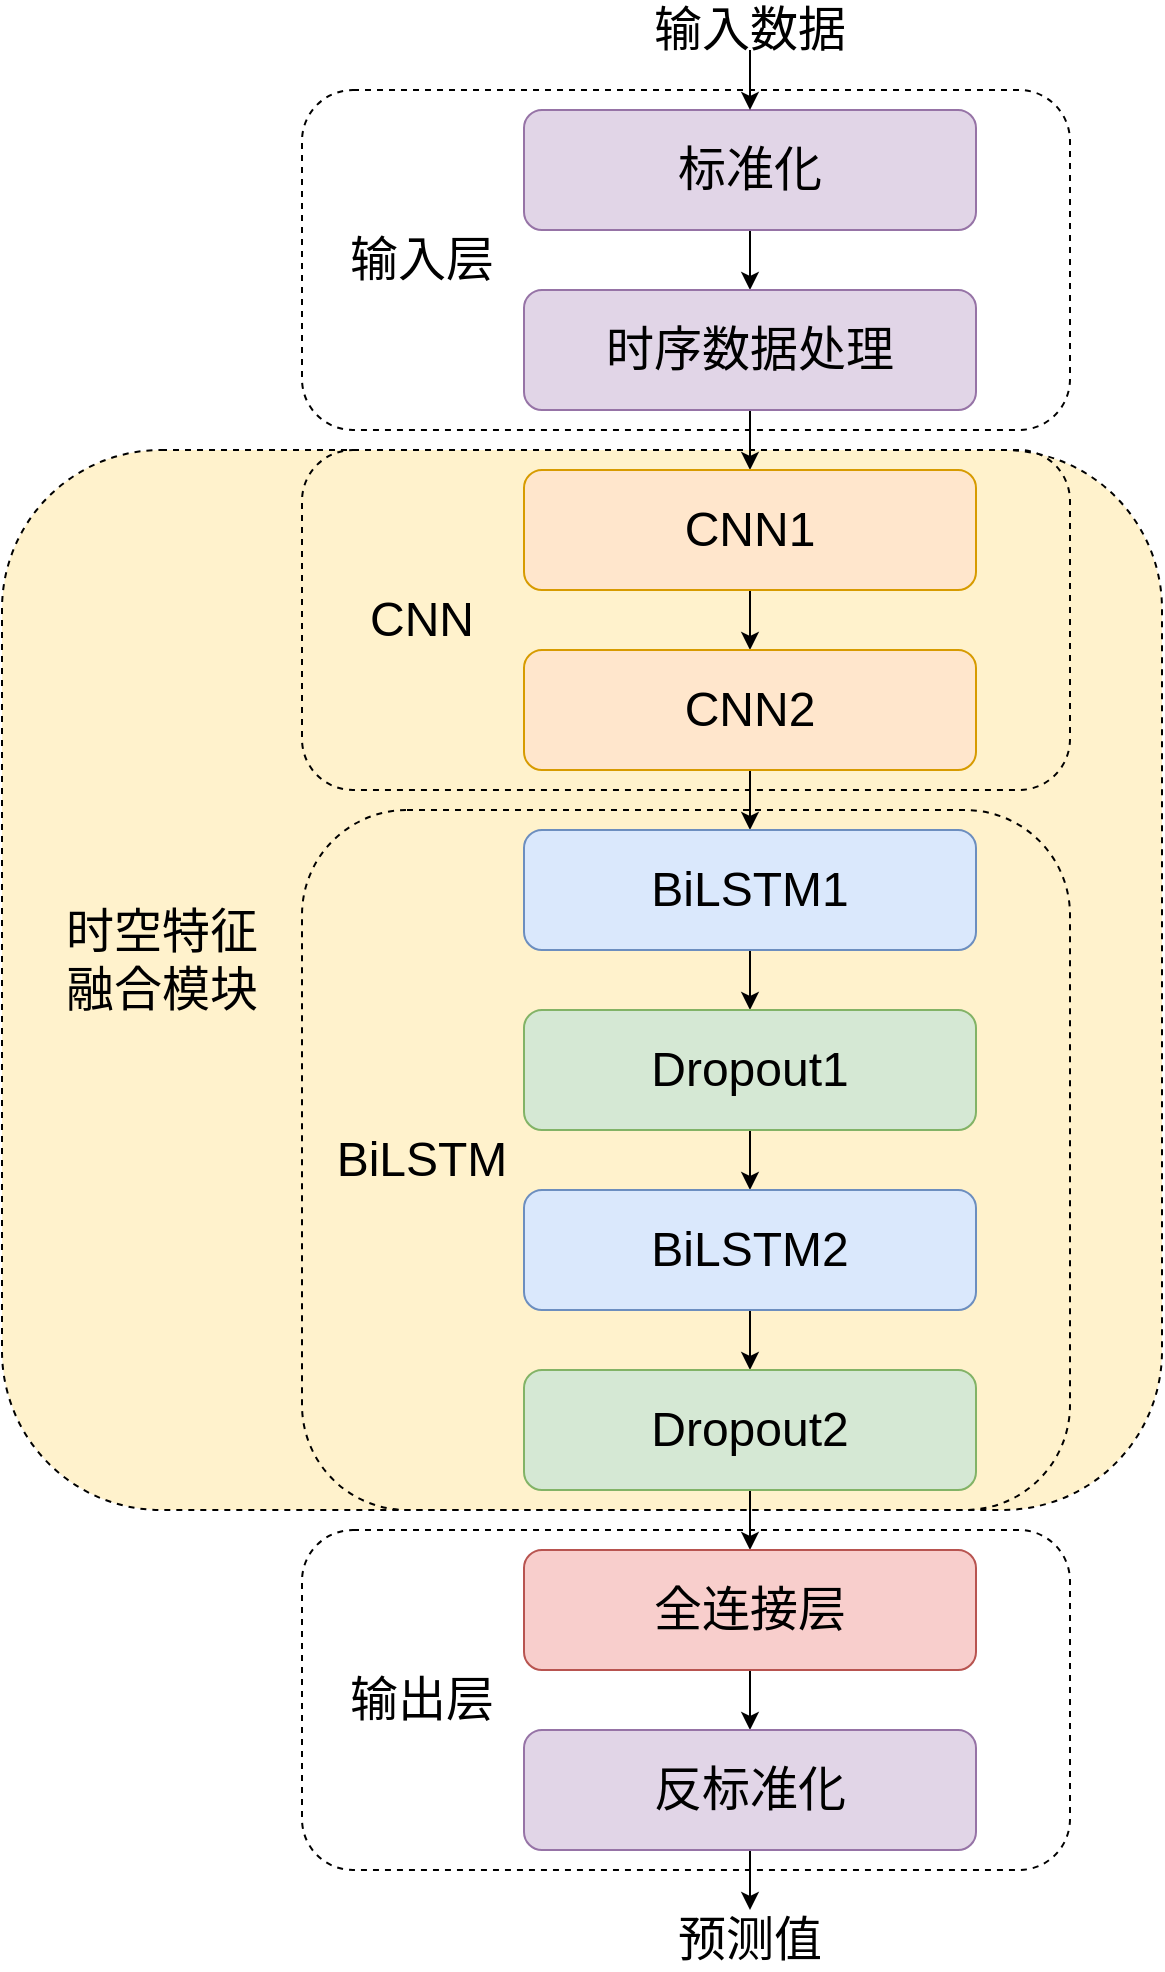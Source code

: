 <mxfile version="26.3.0">
  <diagram name="第 1 页" id="jmzKyf7Diud1DmyzX4xF">
    <mxGraphModel dx="1426" dy="797" grid="1" gridSize="10" guides="1" tooltips="1" connect="1" arrows="1" fold="1" page="1" pageScale="1" pageWidth="827" pageHeight="1169" background="#FFFFFF" math="0" shadow="0">
      <root>
        <mxCell id="0" />
        <mxCell id="1" parent="0" />
        <mxCell id="v3iBOGBYfWzNdWy1EaX1-1" value="" style="rounded=1;whiteSpace=wrap;html=1;fillColor=#FFF2CC;dashed=1;fillStyle=auto;" vertex="1" parent="1">
          <mxGeometry x="40" y="260" width="580" height="530" as="geometry" />
        </mxCell>
        <mxCell id="LqZAAnuESnxI6XNDvkHK-26" value="" style="rounded=1;whiteSpace=wrap;html=1;fillColor=none;dashed=1;" parent="1" vertex="1">
          <mxGeometry x="190" y="260" width="384" height="170" as="geometry" />
        </mxCell>
        <mxCell id="LqZAAnuESnxI6XNDvkHK-24" value="" style="rounded=1;whiteSpace=wrap;html=1;fillColor=none;dashed=1;" parent="1" vertex="1">
          <mxGeometry x="190" y="80" width="384" height="170" as="geometry" />
        </mxCell>
        <mxCell id="LqZAAnuESnxI6XNDvkHK-11" style="edgeStyle=orthogonalEdgeStyle;rounded=0;orthogonalLoop=1;jettySize=auto;html=1;exitX=0.5;exitY=1;exitDx=0;exitDy=0;" parent="1" source="LqZAAnuESnxI6XNDvkHK-1" target="LqZAAnuESnxI6XNDvkHK-2" edge="1">
          <mxGeometry relative="1" as="geometry" />
        </mxCell>
        <mxCell id="LqZAAnuESnxI6XNDvkHK-1" value="&lt;font style=&quot;font-size: 24px;&quot;&gt;标准化&lt;/font&gt;" style="rounded=1;whiteSpace=wrap;html=1;fillColor=#e1d5e7;strokeColor=#9673a6;" parent="1" vertex="1">
          <mxGeometry x="301" y="90" width="226" height="60" as="geometry" />
        </mxCell>
        <mxCell id="LqZAAnuESnxI6XNDvkHK-12" style="edgeStyle=orthogonalEdgeStyle;rounded=0;orthogonalLoop=1;jettySize=auto;html=1;exitX=0.5;exitY=1;exitDx=0;exitDy=0;" parent="1" source="LqZAAnuESnxI6XNDvkHK-2" target="LqZAAnuESnxI6XNDvkHK-3" edge="1">
          <mxGeometry relative="1" as="geometry" />
        </mxCell>
        <mxCell id="LqZAAnuESnxI6XNDvkHK-2" value="&lt;font style=&quot;font-size: 24px;&quot;&gt;时序数据处理&lt;/font&gt;" style="rounded=1;whiteSpace=wrap;html=1;fillColor=#e1d5e7;strokeColor=#9673a6;" parent="1" vertex="1">
          <mxGeometry x="301" y="180" width="226" height="60" as="geometry" />
        </mxCell>
        <mxCell id="LqZAAnuESnxI6XNDvkHK-13" style="edgeStyle=orthogonalEdgeStyle;rounded=0;orthogonalLoop=1;jettySize=auto;html=1;exitX=0.5;exitY=1;exitDx=0;exitDy=0;entryX=0.5;entryY=0;entryDx=0;entryDy=0;" parent="1" source="LqZAAnuESnxI6XNDvkHK-3" target="LqZAAnuESnxI6XNDvkHK-4" edge="1">
          <mxGeometry relative="1" as="geometry" />
        </mxCell>
        <mxCell id="LqZAAnuESnxI6XNDvkHK-3" value="&lt;font style=&quot;font-size: 24px;&quot;&gt;CNN1&lt;/font&gt;" style="rounded=1;whiteSpace=wrap;html=1;fillColor=#ffe6cc;strokeColor=#d79b00;" parent="1" vertex="1">
          <mxGeometry x="301" y="270" width="226" height="60" as="geometry" />
        </mxCell>
        <mxCell id="LqZAAnuESnxI6XNDvkHK-14" style="edgeStyle=orthogonalEdgeStyle;rounded=0;orthogonalLoop=1;jettySize=auto;html=1;exitX=0.5;exitY=1;exitDx=0;exitDy=0;entryX=0.5;entryY=0;entryDx=0;entryDy=0;" parent="1" source="LqZAAnuESnxI6XNDvkHK-4" target="LqZAAnuESnxI6XNDvkHK-5" edge="1">
          <mxGeometry relative="1" as="geometry" />
        </mxCell>
        <mxCell id="LqZAAnuESnxI6XNDvkHK-4" value="&lt;font style=&quot;font-size: 24px;&quot;&gt;CNN2&lt;/font&gt;" style="rounded=1;whiteSpace=wrap;html=1;fillColor=#ffe6cc;strokeColor=#d79b00;" parent="1" vertex="1">
          <mxGeometry x="301" y="360" width="226" height="60" as="geometry" />
        </mxCell>
        <mxCell id="LqZAAnuESnxI6XNDvkHK-15" style="edgeStyle=orthogonalEdgeStyle;rounded=0;orthogonalLoop=1;jettySize=auto;html=1;exitX=0.5;exitY=1;exitDx=0;exitDy=0;entryX=0.5;entryY=0;entryDx=0;entryDy=0;" parent="1" source="LqZAAnuESnxI6XNDvkHK-5" target="LqZAAnuESnxI6XNDvkHK-6" edge="1">
          <mxGeometry relative="1" as="geometry" />
        </mxCell>
        <mxCell id="LqZAAnuESnxI6XNDvkHK-5" value="&lt;font style=&quot;font-size: 24px;&quot;&gt;BiLSTM1&lt;/font&gt;" style="rounded=1;whiteSpace=wrap;html=1;fillColor=#dae8fc;strokeColor=#6c8ebf;" parent="1" vertex="1">
          <mxGeometry x="301" y="450" width="226" height="60" as="geometry" />
        </mxCell>
        <mxCell id="LqZAAnuESnxI6XNDvkHK-16" style="edgeStyle=orthogonalEdgeStyle;rounded=0;orthogonalLoop=1;jettySize=auto;html=1;exitX=0.5;exitY=1;exitDx=0;exitDy=0;" parent="1" source="LqZAAnuESnxI6XNDvkHK-6" target="LqZAAnuESnxI6XNDvkHK-7" edge="1">
          <mxGeometry relative="1" as="geometry" />
        </mxCell>
        <mxCell id="LqZAAnuESnxI6XNDvkHK-6" value="&lt;font style=&quot;font-size: 24px;&quot;&gt;Dropout1&lt;/font&gt;" style="rounded=1;whiteSpace=wrap;html=1;fillColor=#d5e8d4;strokeColor=#82b366;" parent="1" vertex="1">
          <mxGeometry x="301" y="540" width="226" height="60" as="geometry" />
        </mxCell>
        <mxCell id="LqZAAnuESnxI6XNDvkHK-17" style="edgeStyle=orthogonalEdgeStyle;rounded=0;orthogonalLoop=1;jettySize=auto;html=1;exitX=0.5;exitY=1;exitDx=0;exitDy=0;entryX=0.5;entryY=0;entryDx=0;entryDy=0;" parent="1" source="LqZAAnuESnxI6XNDvkHK-7" target="LqZAAnuESnxI6XNDvkHK-8" edge="1">
          <mxGeometry relative="1" as="geometry" />
        </mxCell>
        <mxCell id="LqZAAnuESnxI6XNDvkHK-7" value="&lt;font style=&quot;font-size: 24px;&quot;&gt;BiLSTM2&lt;/font&gt;" style="rounded=1;whiteSpace=wrap;html=1;fillColor=#dae8fc;strokeColor=#6c8ebf;" parent="1" vertex="1">
          <mxGeometry x="301" y="630" width="226" height="60" as="geometry" />
        </mxCell>
        <mxCell id="LqZAAnuESnxI6XNDvkHK-18" style="edgeStyle=orthogonalEdgeStyle;rounded=0;orthogonalLoop=1;jettySize=auto;html=1;exitX=0.5;exitY=1;exitDx=0;exitDy=0;entryX=0.5;entryY=0;entryDx=0;entryDy=0;" parent="1" source="LqZAAnuESnxI6XNDvkHK-8" target="LqZAAnuESnxI6XNDvkHK-9" edge="1">
          <mxGeometry relative="1" as="geometry" />
        </mxCell>
        <mxCell id="LqZAAnuESnxI6XNDvkHK-8" value="&lt;font style=&quot;font-size: 24px;&quot;&gt;Dropout2&lt;/font&gt;" style="rounded=1;whiteSpace=wrap;html=1;fillColor=#d5e8d4;strokeColor=#82b366;" parent="1" vertex="1">
          <mxGeometry x="301" y="720" width="226" height="60" as="geometry" />
        </mxCell>
        <mxCell id="LqZAAnuESnxI6XNDvkHK-19" style="edgeStyle=orthogonalEdgeStyle;rounded=0;orthogonalLoop=1;jettySize=auto;html=1;exitX=0.5;exitY=1;exitDx=0;exitDy=0;entryX=0.5;entryY=0;entryDx=0;entryDy=0;" parent="1" source="LqZAAnuESnxI6XNDvkHK-9" target="LqZAAnuESnxI6XNDvkHK-10" edge="1">
          <mxGeometry relative="1" as="geometry" />
        </mxCell>
        <mxCell id="LqZAAnuESnxI6XNDvkHK-9" value="&lt;font style=&quot;font-size: 24px;&quot;&gt;全连接层&lt;/font&gt;" style="rounded=1;whiteSpace=wrap;html=1;fillColor=#f8cecc;strokeColor=#b85450;" parent="1" vertex="1">
          <mxGeometry x="301" y="810" width="226" height="60" as="geometry" />
        </mxCell>
        <mxCell id="LqZAAnuESnxI6XNDvkHK-20" style="edgeStyle=orthogonalEdgeStyle;rounded=0;orthogonalLoop=1;jettySize=auto;html=1;exitX=0.5;exitY=1;exitDx=0;exitDy=0;" parent="1" source="LqZAAnuESnxI6XNDvkHK-10" edge="1">
          <mxGeometry relative="1" as="geometry">
            <mxPoint x="414" y="990" as="targetPoint" />
          </mxGeometry>
        </mxCell>
        <mxCell id="LqZAAnuESnxI6XNDvkHK-10" value="&lt;font style=&quot;font-size: 24px;&quot;&gt;反标准化&lt;/font&gt;" style="rounded=1;whiteSpace=wrap;html=1;fillColor=#e1d5e7;strokeColor=#9673a6;" parent="1" vertex="1">
          <mxGeometry x="301" y="900" width="226" height="60" as="geometry" />
        </mxCell>
        <mxCell id="LqZAAnuESnxI6XNDvkHK-21" value="" style="endArrow=classic;html=1;rounded=0;entryX=0.5;entryY=0;entryDx=0;entryDy=0;" parent="1" source="LqZAAnuESnxI6XNDvkHK-22" target="LqZAAnuESnxI6XNDvkHK-1" edge="1">
          <mxGeometry width="50" height="50" relative="1" as="geometry">
            <mxPoint x="414" y="60" as="sourcePoint" />
            <mxPoint x="410" y="70" as="targetPoint" />
          </mxGeometry>
        </mxCell>
        <mxCell id="LqZAAnuESnxI6XNDvkHK-22" value="&lt;font face=&quot;Times New Roman&quot; style=&quot;font-size: 24px;&quot;&gt;输入数据&lt;/font&gt;" style="text;html=1;align=center;verticalAlign=middle;whiteSpace=wrap;rounded=0;" parent="1" vertex="1">
          <mxGeometry x="356" y="40" width="116" height="20" as="geometry" />
        </mxCell>
        <mxCell id="LqZAAnuESnxI6XNDvkHK-23" value="&lt;font face=&quot;Times New Roman&quot; style=&quot;font-size: 24px;&quot;&gt;预测值&lt;/font&gt;" style="text;html=1;align=center;verticalAlign=middle;whiteSpace=wrap;rounded=0;" parent="1" vertex="1">
          <mxGeometry x="371" y="990" width="86" height="30" as="geometry" />
        </mxCell>
        <mxCell id="LqZAAnuESnxI6XNDvkHK-25" value="&lt;font style=&quot;font-size: 24px;&quot;&gt;输入层&lt;/font&gt;" style="text;html=1;align=center;verticalAlign=middle;whiteSpace=wrap;rounded=0;" parent="1" vertex="1">
          <mxGeometry x="190" y="150" width="120" height="30" as="geometry" />
        </mxCell>
        <mxCell id="LqZAAnuESnxI6XNDvkHK-27" value="&lt;font style=&quot;font-size: 24px;&quot;&gt;CNN&lt;/font&gt;" style="text;html=1;align=center;verticalAlign=middle;whiteSpace=wrap;rounded=0;" parent="1" vertex="1">
          <mxGeometry x="190" y="330" width="120" height="30" as="geometry" />
        </mxCell>
        <mxCell id="LqZAAnuESnxI6XNDvkHK-28" value="" style="rounded=1;whiteSpace=wrap;html=1;fillColor=none;dashed=1;" parent="1" vertex="1">
          <mxGeometry x="190" y="440" width="384" height="350" as="geometry" />
        </mxCell>
        <mxCell id="LqZAAnuESnxI6XNDvkHK-29" value="&lt;font style=&quot;font-size: 24px;&quot;&gt;BiLSTM&lt;/font&gt;" style="text;html=1;align=center;verticalAlign=middle;whiteSpace=wrap;rounded=0;" parent="1" vertex="1">
          <mxGeometry x="190" y="600" width="120" height="30" as="geometry" />
        </mxCell>
        <mxCell id="LqZAAnuESnxI6XNDvkHK-30" value="" style="rounded=1;whiteSpace=wrap;html=1;fillColor=none;dashed=1;" parent="1" vertex="1">
          <mxGeometry x="190" y="800" width="384" height="170" as="geometry" />
        </mxCell>
        <mxCell id="LqZAAnuESnxI6XNDvkHK-31" value="&lt;font style=&quot;font-size: 24px;&quot;&gt;输出层&lt;/font&gt;" style="text;html=1;align=center;verticalAlign=middle;whiteSpace=wrap;rounded=0;" parent="1" vertex="1">
          <mxGeometry x="190" y="870" width="120" height="30" as="geometry" />
        </mxCell>
        <mxCell id="v3iBOGBYfWzNdWy1EaX1-2" value="&lt;font style=&quot;font-size: 24px;&quot;&gt;时空特征融合模块&lt;/font&gt;" style="text;html=1;align=center;verticalAlign=middle;whiteSpace=wrap;rounded=0;" vertex="1" parent="1">
          <mxGeometry x="60" y="500" width="120" height="30" as="geometry" />
        </mxCell>
      </root>
    </mxGraphModel>
  </diagram>
</mxfile>
